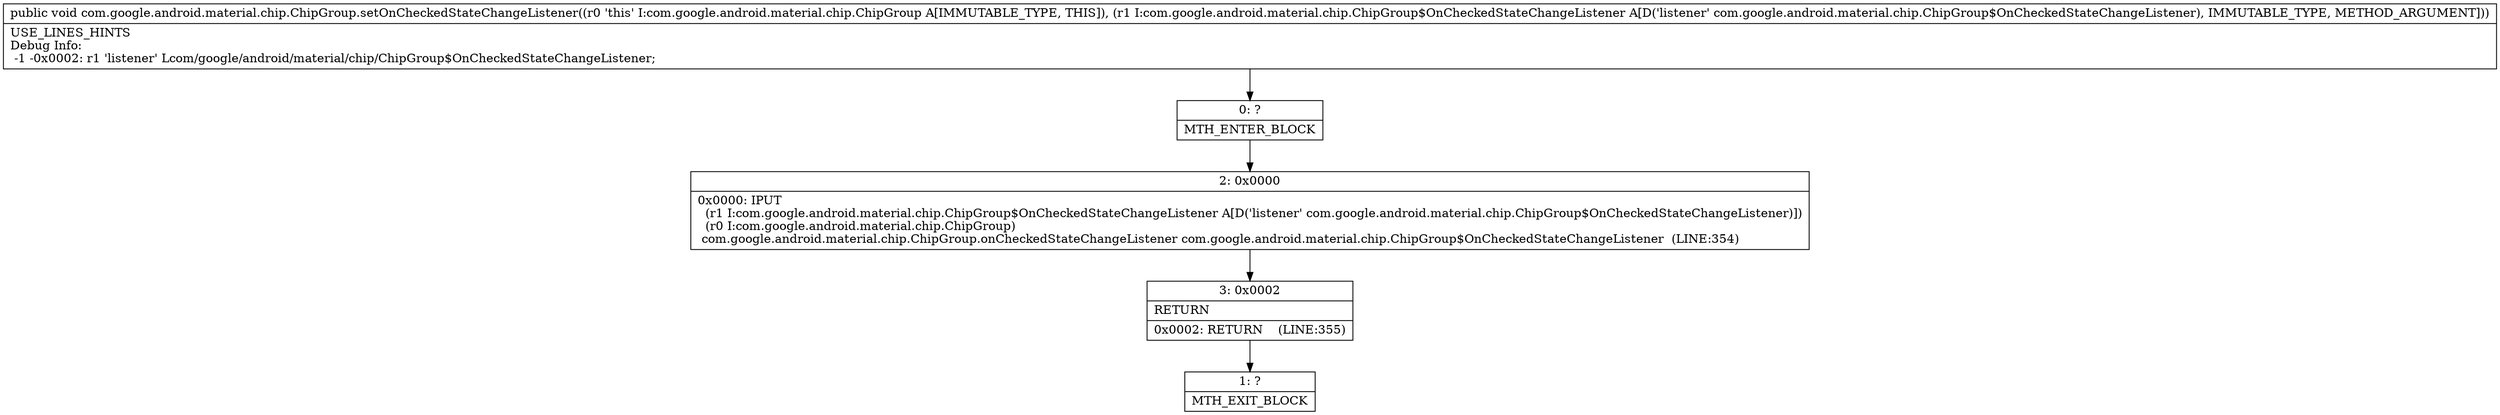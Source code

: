 digraph "CFG forcom.google.android.material.chip.ChipGroup.setOnCheckedStateChangeListener(Lcom\/google\/android\/material\/chip\/ChipGroup$OnCheckedStateChangeListener;)V" {
Node_0 [shape=record,label="{0\:\ ?|MTH_ENTER_BLOCK\l}"];
Node_2 [shape=record,label="{2\:\ 0x0000|0x0000: IPUT  \l  (r1 I:com.google.android.material.chip.ChipGroup$OnCheckedStateChangeListener A[D('listener' com.google.android.material.chip.ChipGroup$OnCheckedStateChangeListener)])\l  (r0 I:com.google.android.material.chip.ChipGroup)\l com.google.android.material.chip.ChipGroup.onCheckedStateChangeListener com.google.android.material.chip.ChipGroup$OnCheckedStateChangeListener  (LINE:354)\l}"];
Node_3 [shape=record,label="{3\:\ 0x0002|RETURN\l|0x0002: RETURN    (LINE:355)\l}"];
Node_1 [shape=record,label="{1\:\ ?|MTH_EXIT_BLOCK\l}"];
MethodNode[shape=record,label="{public void com.google.android.material.chip.ChipGroup.setOnCheckedStateChangeListener((r0 'this' I:com.google.android.material.chip.ChipGroup A[IMMUTABLE_TYPE, THIS]), (r1 I:com.google.android.material.chip.ChipGroup$OnCheckedStateChangeListener A[D('listener' com.google.android.material.chip.ChipGroup$OnCheckedStateChangeListener), IMMUTABLE_TYPE, METHOD_ARGUMENT]))  | USE_LINES_HINTS\lDebug Info:\l  \-1 \-0x0002: r1 'listener' Lcom\/google\/android\/material\/chip\/ChipGroup$OnCheckedStateChangeListener;\l}"];
MethodNode -> Node_0;Node_0 -> Node_2;
Node_2 -> Node_3;
Node_3 -> Node_1;
}

